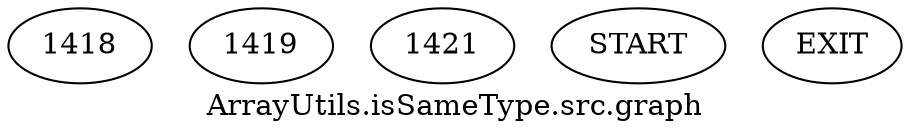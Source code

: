 /* --------------------------------------------------- */
/* Generated by Dr. Garbage Control Flow Graph Factory */
/* http://www.drgarbage.com                            */
/* Version: 4.5.0.201508311741                         */
/* Retrieved on: 2020-01-06 13:26:52.171               */
/* --------------------------------------------------- */
digraph "ArrayUtils.isSameType.src.graph" {
 graph [label="ArrayUtils.isSameType.src.graph"];
 2 [label="1418" ]
 3 [label="1419" ]
 4 [label="1421" ]
 5 [label="START" ]
 6 [label="EXIT" ]
 5  2
 2  3
 2  4
 3  6
 4  6
}
